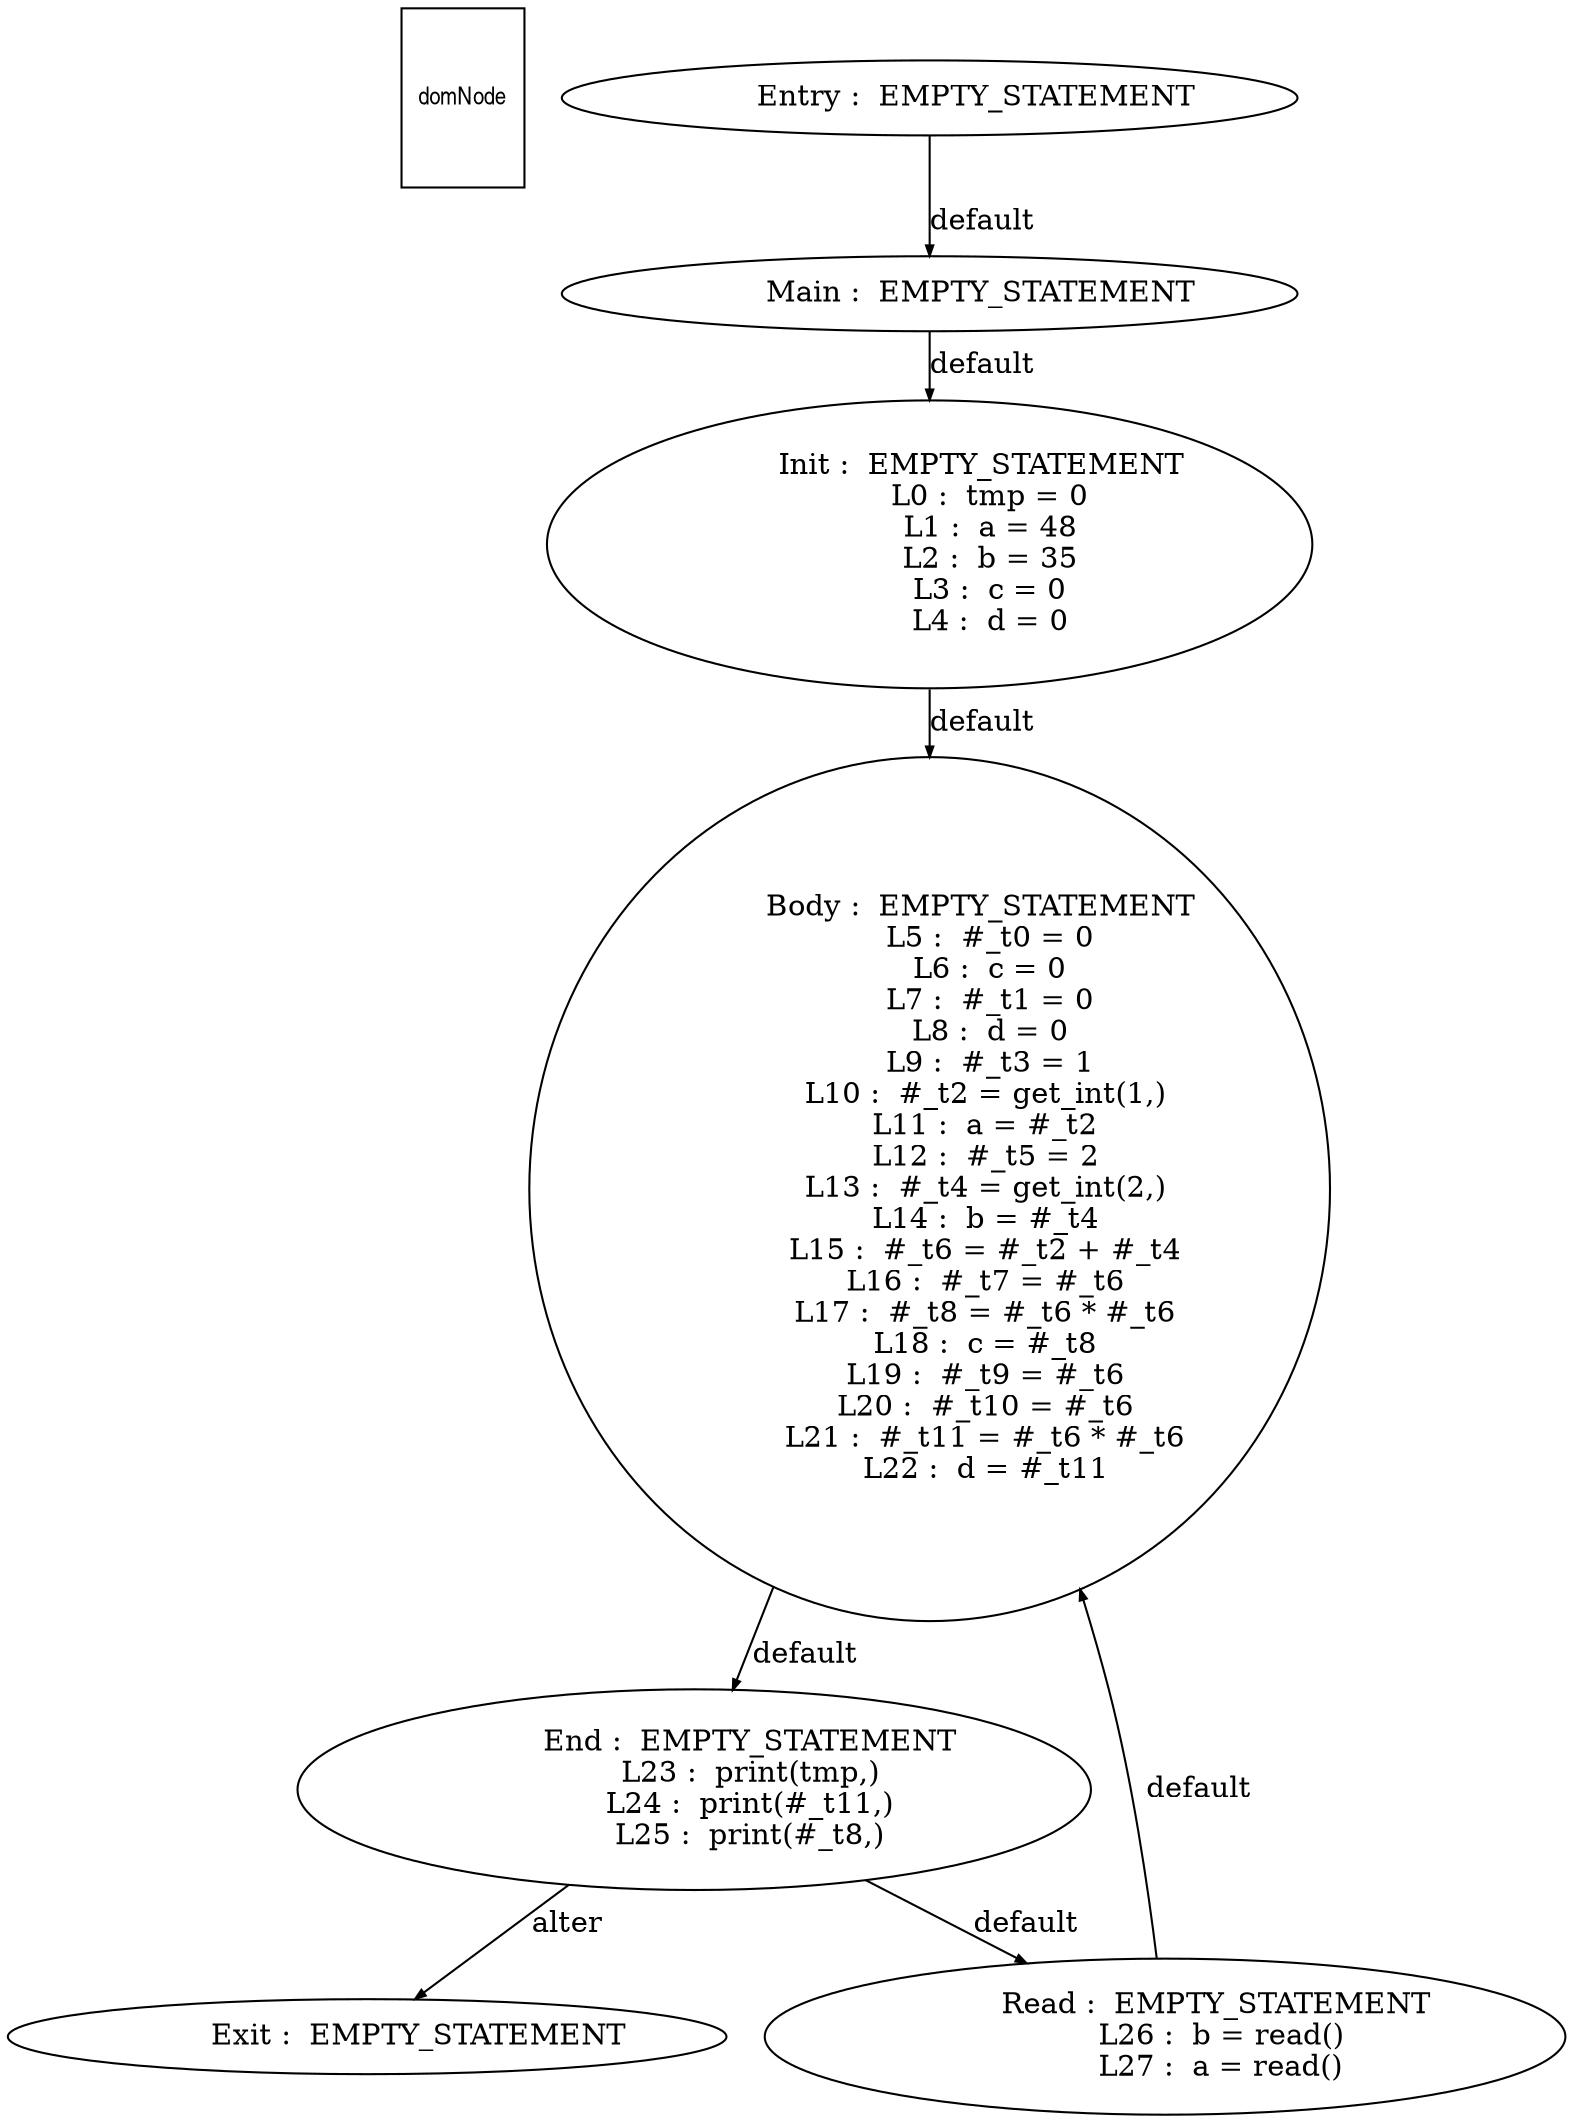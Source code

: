 digraph G {
  ranksep=.25;
  edge [arrowsize=.5]
  domNode [shape=rectangle, fontname="ArialNarrow",
        fontsize=12,  height=1.2];
  "           Main :  EMPTY_STATEMENT
"; "           Init :  EMPTY_STATEMENT
             L0 :  tmp = 0
             L1 :  a = 48
             L2 :  b = 35
             L3 :  c = 0
             L4 :  d = 0
"; "           Body :  EMPTY_STATEMENT
             L5 :  #_t0 = 0
             L6 :  c = 0
             L7 :  #_t1 = 0
             L8 :  d = 0
             L9 :  #_t3 = 1
            L10 :  #_t2 = get_int(1,)
            L11 :  a = #_t2
            L12 :  #_t5 = 2
            L13 :  #_t4 = get_int(2,)
            L14 :  b = #_t4
            L15 :  #_t6 = #_t2 + #_t4
            L16 :  #_t7 = #_t6
            L17 :  #_t8 = #_t6 * #_t6
            L18 :  c = #_t8
            L19 :  #_t9 = #_t6
            L20 :  #_t10 = #_t6
            L21 :  #_t11 = #_t6 * #_t6
            L22 :  d = #_t11
"; "          Entry :  EMPTY_STATEMENT
"; "            End :  EMPTY_STATEMENT
            L23 :  print(tmp,)
            L24 :  print(#_t11,)
            L25 :  print(#_t8,)
"; "           Exit :  EMPTY_STATEMENT
"; "           Read :  EMPTY_STATEMENT
            L26 :  b = read()
            L27 :  a = read()
"; 
  "           Main :  EMPTY_STATEMENT
" -> "           Init :  EMPTY_STATEMENT
             L0 :  tmp = 0
             L1 :  a = 48
             L2 :  b = 35
             L3 :  c = 0
             L4 :  d = 0
"  [label="default"];
  "           Init :  EMPTY_STATEMENT
             L0 :  tmp = 0
             L1 :  a = 48
             L2 :  b = 35
             L3 :  c = 0
             L4 :  d = 0
" -> "           Body :  EMPTY_STATEMENT
             L5 :  #_t0 = 0
             L6 :  c = 0
             L7 :  #_t1 = 0
             L8 :  d = 0
             L9 :  #_t3 = 1
            L10 :  #_t2 = get_int(1,)
            L11 :  a = #_t2
            L12 :  #_t5 = 2
            L13 :  #_t4 = get_int(2,)
            L14 :  b = #_t4
            L15 :  #_t6 = #_t2 + #_t4
            L16 :  #_t7 = #_t6
            L17 :  #_t8 = #_t6 * #_t6
            L18 :  c = #_t8
            L19 :  #_t9 = #_t6
            L20 :  #_t10 = #_t6
            L21 :  #_t11 = #_t6 * #_t6
            L22 :  d = #_t11
"  [label="default"];
  "           Body :  EMPTY_STATEMENT
             L5 :  #_t0 = 0
             L6 :  c = 0
             L7 :  #_t1 = 0
             L8 :  d = 0
             L9 :  #_t3 = 1
            L10 :  #_t2 = get_int(1,)
            L11 :  a = #_t2
            L12 :  #_t5 = 2
            L13 :  #_t4 = get_int(2,)
            L14 :  b = #_t4
            L15 :  #_t6 = #_t2 + #_t4
            L16 :  #_t7 = #_t6
            L17 :  #_t8 = #_t6 * #_t6
            L18 :  c = #_t8
            L19 :  #_t9 = #_t6
            L20 :  #_t10 = #_t6
            L21 :  #_t11 = #_t6 * #_t6
            L22 :  d = #_t11
" -> "            End :  EMPTY_STATEMENT
            L23 :  print(tmp,)
            L24 :  print(#_t11,)
            L25 :  print(#_t8,)
"  [label="default"];
  "          Entry :  EMPTY_STATEMENT
" -> "           Main :  EMPTY_STATEMENT
"  [label="default"];
  "            End :  EMPTY_STATEMENT
            L23 :  print(tmp,)
            L24 :  print(#_t11,)
            L25 :  print(#_t8,)
" -> "           Read :  EMPTY_STATEMENT
            L26 :  b = read()
            L27 :  a = read()
"  [label="default"];
  "            End :  EMPTY_STATEMENT
            L23 :  print(tmp,)
            L24 :  print(#_t11,)
            L25 :  print(#_t8,)
" -> "           Exit :  EMPTY_STATEMENT
"  [label="alter"];
  "           Read :  EMPTY_STATEMENT
            L26 :  b = read()
            L27 :  a = read()
" -> "           Body :  EMPTY_STATEMENT
             L5 :  #_t0 = 0
             L6 :  c = 0
             L7 :  #_t1 = 0
             L8 :  d = 0
             L9 :  #_t3 = 1
            L10 :  #_t2 = get_int(1,)
            L11 :  a = #_t2
            L12 :  #_t5 = 2
            L13 :  #_t4 = get_int(2,)
            L14 :  b = #_t4
            L15 :  #_t6 = #_t2 + #_t4
            L16 :  #_t7 = #_t6
            L17 :  #_t8 = #_t6 * #_t6
            L18 :  c = #_t8
            L19 :  #_t9 = #_t6
            L20 :  #_t10 = #_t6
            L21 :  #_t11 = #_t6 * #_t6
            L22 :  d = #_t11
"  [label="default"];
}

